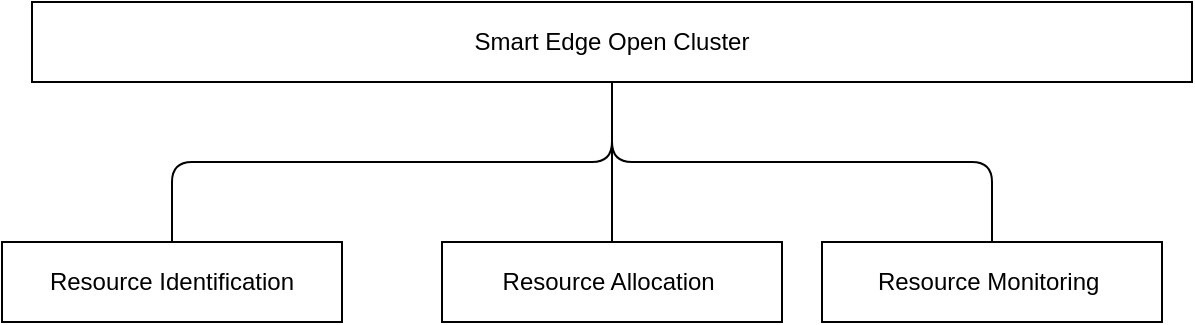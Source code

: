 <mxfile version="15.2.9" type="device"><diagram id="U7d2140swaRoMbg2oeHi" name="Page-1"><mxGraphModel dx="1422" dy="963" grid="1" gridSize="10" guides="1" tooltips="1" connect="1" arrows="1" fold="1" page="1" pageScale="1" pageWidth="850" pageHeight="1100" math="0" shadow="0"><root><mxCell id="0"/><mxCell id="1" parent="0"/><mxCell id="pawztAIH9BXr0_H5Q8Pg-1" value="Smart Edge Open Cluster" style="rounded=0;whiteSpace=wrap;html=1;" vertex="1" parent="1"><mxGeometry x="145" y="220" width="580" height="40" as="geometry"/></mxCell><mxCell id="pawztAIH9BXr0_H5Q8Pg-7" value="" style="edgeStyle=orthogonalEdgeStyle;rounded=1;orthogonalLoop=1;jettySize=auto;html=1;endArrow=none;endFill=0;" edge="1" parent="1" source="pawztAIH9BXr0_H5Q8Pg-2" target="pawztAIH9BXr0_H5Q8Pg-1"><mxGeometry relative="1" as="geometry"/></mxCell><mxCell id="pawztAIH9BXr0_H5Q8Pg-2" value="Resource Identification" style="rounded=0;whiteSpace=wrap;html=1;" vertex="1" parent="1"><mxGeometry x="130" y="340" width="170" height="40" as="geometry"/></mxCell><mxCell id="pawztAIH9BXr0_H5Q8Pg-8" value="" style="edgeStyle=orthogonalEdgeStyle;rounded=1;orthogonalLoop=1;jettySize=auto;html=1;endArrow=none;endFill=0;" edge="1" parent="1" source="pawztAIH9BXr0_H5Q8Pg-3" target="pawztAIH9BXr0_H5Q8Pg-1"><mxGeometry relative="1" as="geometry"/></mxCell><mxCell id="pawztAIH9BXr0_H5Q8Pg-3" value="Resource A&lt;span style=&quot;font-size: 9pt ; font-family: &amp;#34;helvetica&amp;#34; , sans-serif&quot;&gt;llocation&amp;nbsp;&lt;/span&gt;" style="rounded=0;whiteSpace=wrap;html=1;" vertex="1" parent="1"><mxGeometry x="350" y="340" width="170" height="40" as="geometry"/></mxCell><mxCell id="pawztAIH9BXr0_H5Q8Pg-9" value="" style="edgeStyle=orthogonalEdgeStyle;rounded=1;orthogonalLoop=1;jettySize=auto;html=1;endArrow=none;endFill=0;" edge="1" parent="1" source="pawztAIH9BXr0_H5Q8Pg-4" target="pawztAIH9BXr0_H5Q8Pg-1"><mxGeometry relative="1" as="geometry"/></mxCell><mxCell id="pawztAIH9BXr0_H5Q8Pg-4" value="Resource&amp;nbsp;&lt;span style=&quot;font-size: 9pt ; font-family: &amp;#34;helvetica&amp;#34; , sans-serif&quot;&gt;Monitoring&amp;nbsp;&lt;/span&gt;" style="rounded=0;whiteSpace=wrap;html=1;" vertex="1" parent="1"><mxGeometry x="540" y="340" width="170" height="40" as="geometry"/></mxCell></root></mxGraphModel></diagram></mxfile>